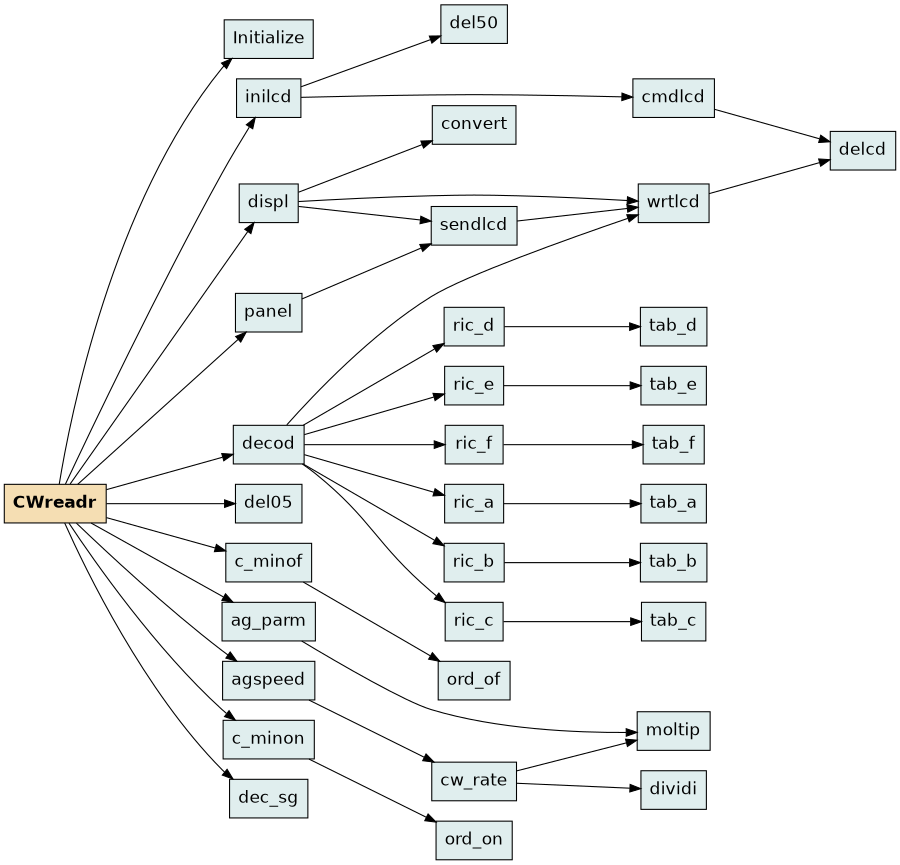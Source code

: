 digraph CW_reader
{
     size="6,7";
    rankdir="LR"; ranksep=1.5;
    node [shape=record, fontname="Helvetica",fontsize=16,
	style=filled, fillcolor=azure2];
    CWreadr [shape=record, fontname="Helvetica-bold",fontsize=16,
	style=filled, fillcolor=wheat];
    edge [ weight=10 ];

    CWreadr -> Initialize;
    CWreadr -> inilcd;
    CWreadr -> panel;
    CWreadr -> del05;
    CWreadr -> displ;
    CWreadr -> c_minof;
    CWreadr -> agspeed;
    CWreadr -> decod;
    CWreadr -> c_minon;
    CWreadr -> ag_parm;
    CWreadr -> dec_sg;
    decod -> ric_a;
    decod -> ric_b;
    decod -> ric_c;
    decod -> ric_d;
    decod -> ric_e;
    decod -> ric_f;
    decod -> wrtlcd;
    ag_parm -> moltip;
    c_minon -> ord_on;
    c_minof -> ord_of;
    inilcd -> del50;
    inilcd -> cmdlcd;
    sendlcd -> wrtlcd;
    cmdlcd -> delcd;
    wrtlcd -> delcd;
    cw_rate -> moltip;
    cw_rate -> dividi;
    agspeed -> cw_rate;
    displ -> wrtlcd;
    displ -> convert;
    displ -> sendlcd;
    ric_a -> tab_a;
    ric_b -> tab_b;
    ric_c -> tab_c;
    ric_d -> tab_d;
    ric_e -> tab_e;
    ric_f -> tab_f;
    panel -> sendlcd;
}
